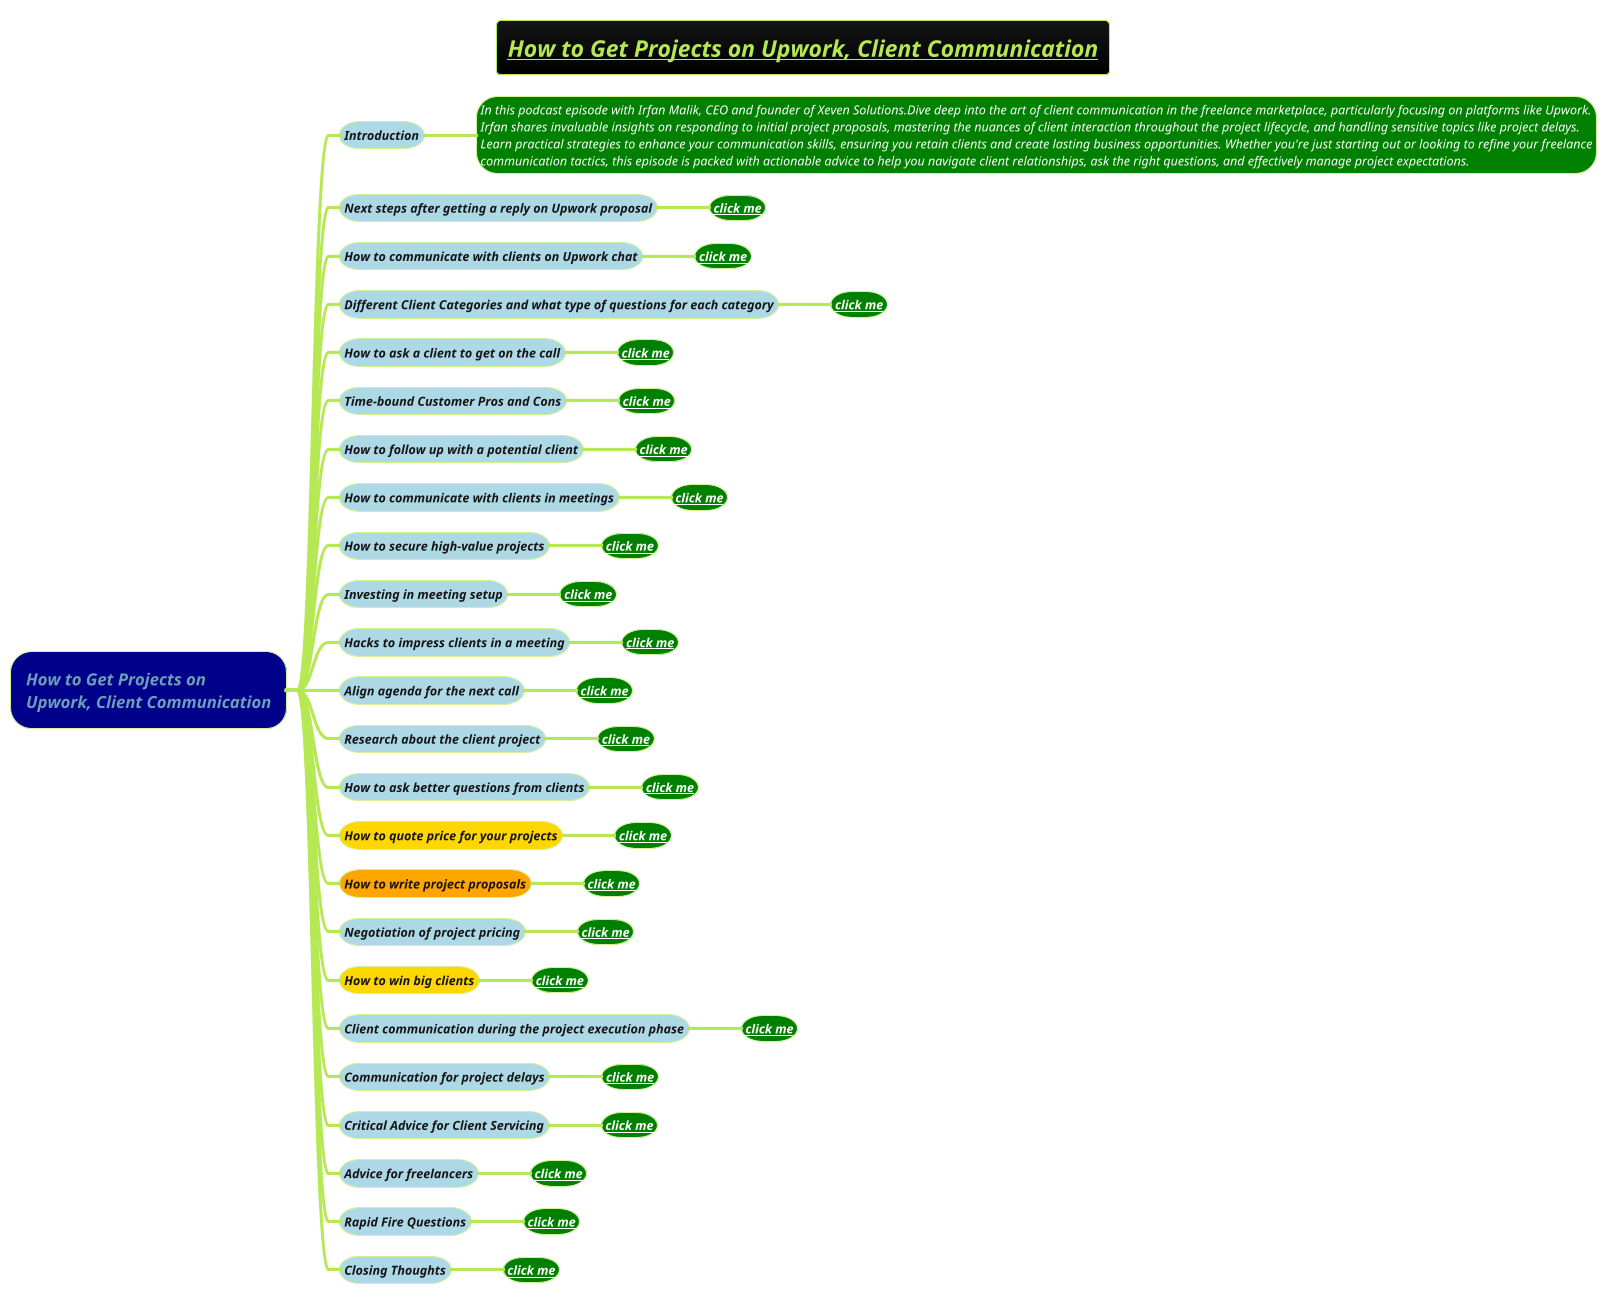 @startmindmap
title =<i><b><u><size:18>How to Get Projects on Upwork, Client Communication
!theme hacker

*[#darkblue] <i>How to Get Projects on \n<i>Upwork, Client Communication
**[#lightblue] <i><color #blac><size:12>Introduction
***[#green]:<i><color #white><size:12>In this podcast episode with Irfan Malik, CEO and founder of Xeven Solutions.Dive deep into the art of client communication in the freelance marketplace, particularly focusing on platforms like Upwork.
<i><color #white><size:12>Irfan shares invaluable insights on responding to initial project proposals, mastering the nuances of client interaction throughout the project lifecycle, and handling sensitive topics like project delays.
<i><color #white><size:12>Learn practical strategies to enhance your communication skills, ensuring you retain clients and create lasting business opportunities. Whether you're just starting out or looking to refine your freelance
<i><color #white><size:12>communication tactics, this episode is packed with actionable advice to help you navigate client relationships, ask the right questions, and effectively manage project expectations.;

**[#lightblue] <i><color #blac><size:12>Next steps after getting a reply on Upwork proposal
***[#green] <b><i><color #white><size:12>[[docs/1-business-analyst/client-management/software-house/images/img_4.png click me]]
**[#lightblue] <i><color #blac><size:12>How to communicate with clients on Upwork chat
***[#green] <b><i><color #white><size:12>[[docs/1-business-analyst/client-management/software-house/images/img_5.png click me]]
**[#lightblue] <i><color #blac><size:12>Different Client Categories and what type of questions for each category
***[#green] <b><i><color #white><size:12>[[docs/1-business-analyst/client-management/software-house/images/img_6.png click me]]
**[#lightblue] <i><color #blac><size:12>How to ask a client to get on the call
***[#green] <b><i><color #white><size:12>[[docs/1-business-analyst/client-management/software-house/images/img_7.png click me]]
**[#lightblue] <i><color #blac><size:12>Time-bound Customer Pros and Cons
***[#green] <b><i><color #white><size:12>[[docs/1-business-analyst/client-management/software-house/images/img_8.png click me]]
**[#lightblue] <i><color #blac><size:12>How to follow up with a potential client
***[#green] <b><i><color #white><size:12>[[docs/1-business-analyst/client-management/software-house/images/img_9.png click me]]
**[#lightblue] <i><color #blac><size:12>How to communicate with clients in meetings
***[#green] <b><i><color #white><size:12>[[docs/1-business-analyst/client-management/software-house/images/img_10.png click me]]
**[#lightblue] <i><color #blac><size:12>How to secure high-value projects
***[#green] <b><i><color #white><size:12>[[docs/1-business-analyst/client-management/software-house/images/img_11.png click me]]
**[#lightblue] <i><color #blac><size:12>Investing in meeting setup
***[#green] <b><i><color #white><size:12>[[docs/1-business-analyst/client-management/software-house/images/img_12.png click me]]
**[#lightblue] <i><color #blac><size:12>Hacks to impress clients in a meeting
***[#green] <b><i><color #white><size:12>[[docs/1-business-analyst/client-management/software-house/images/img_13.png click me]]
**[#lightblue] <i><color #blac><size:12>Align agenda for the next call
***[#green] <b><i><color #white><size:12>[[docs/1-business-analyst/client-management/software-house/images/img_14.png click me]]
**[#lightblue] <i><color #blac><size:12>Research about the client project
***[#green] <b><i><color #white><size:12>[[docs/1-business-analyst/client-management/software-house/images/img_15.png click me]]
**[#lightblue] <i><color #blac><size:12>How to ask better questions from clients
***[#green] <b><i><color #white><size:12>[[docs/1-business-analyst/client-management/software-house/images/img_16.png click me]]
**[#gold] <i><color #blac><size:12>How to quote price for your projects
***[#green] <b><i><color #white><size:12>[[docs/1-business-analyst/client-management/software-house/images/img_17.png click me]]
**[#orange] <i><color #blac><size:12>How to write project proposals
***[#green] <b><i><color #white><size:12>[[docs/1-business-analyst/client-management/software-house/images/img_18.png click me]]
**[#lightblue] <i><color #blac><size:12>Negotiation of project pricing
***[#green] <b><i><color #white><size:12>[[docs/1-business-analyst/client-management/software-house/images/img_19.png click me]]
**[#gold] <i><color #blac><size:12>How to win big clients
***[#green] <b><i><color #white><size:12>[[docs/1-business-analyst/client-management/software-house/images/img_20.png click me]]
**[#lightblue] <i><color #blac><size:12>Client communication during the project execution phase
***[#green] <b><i><color #white><size:12>[[docs/1-business-analyst/client-management/software-house/images/img_21.png click me]]
**[#lightblue] <i><color #blac><size:12>Communication for project delays
***[#green] <b><i><color #white><size:12>[[docs/1-business-analyst/client-management/software-house/images/img_22.png click me]]
**[#lightblue] <i><color #blac><size:12>Critical Advice for Client Servicing
***[#green] <b><i><color #white><size:12>[[docs/1-business-analyst/client-management/software-house/images/img_23.png click me]]
**[#lightblue] <i><color #blac><size:12>Advice for freelancers
***[#green] <b><i><color #white><size:12>[[docs/1-business-analyst/client-management/software-house/images/img_24.png click me]]
**[#lightblue] <i><color #blac><size:12>Rapid Fire Questions
***[#green] <b><i><color #white><size:12>[[docs/1-business-analyst/client-management/software-house/images/img_25.png click me]]
**[#lightblue] <i><color #blac><size:12>Closing Thoughts
***[#green] <b><i><color #white><size:12>[[docs/1-business-analyst/client-management/software-house/images/img_26.png click me]]
@endmindmap
